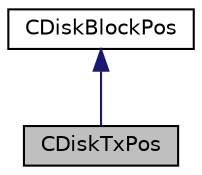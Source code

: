 digraph "CDiskTxPos"
{
 // LATEX_PDF_SIZE
  edge [fontname="Helvetica",fontsize="10",labelfontname="Helvetica",labelfontsize="10"];
  node [fontname="Helvetica",fontsize="10",shape=record];
  Node0 [label="CDiskTxPos",height=0.2,width=0.4,color="black", fillcolor="grey75", style="filled", fontcolor="black",tooltip=" "];
  Node1 -> Node0 [dir="back",color="midnightblue",fontsize="10",style="solid"];
  Node1 [label="CDiskBlockPos",height=0.2,width=0.4,color="black", fillcolor="white", style="filled",URL="$struct_c_disk_block_pos.html",tooltip=" "];
}
